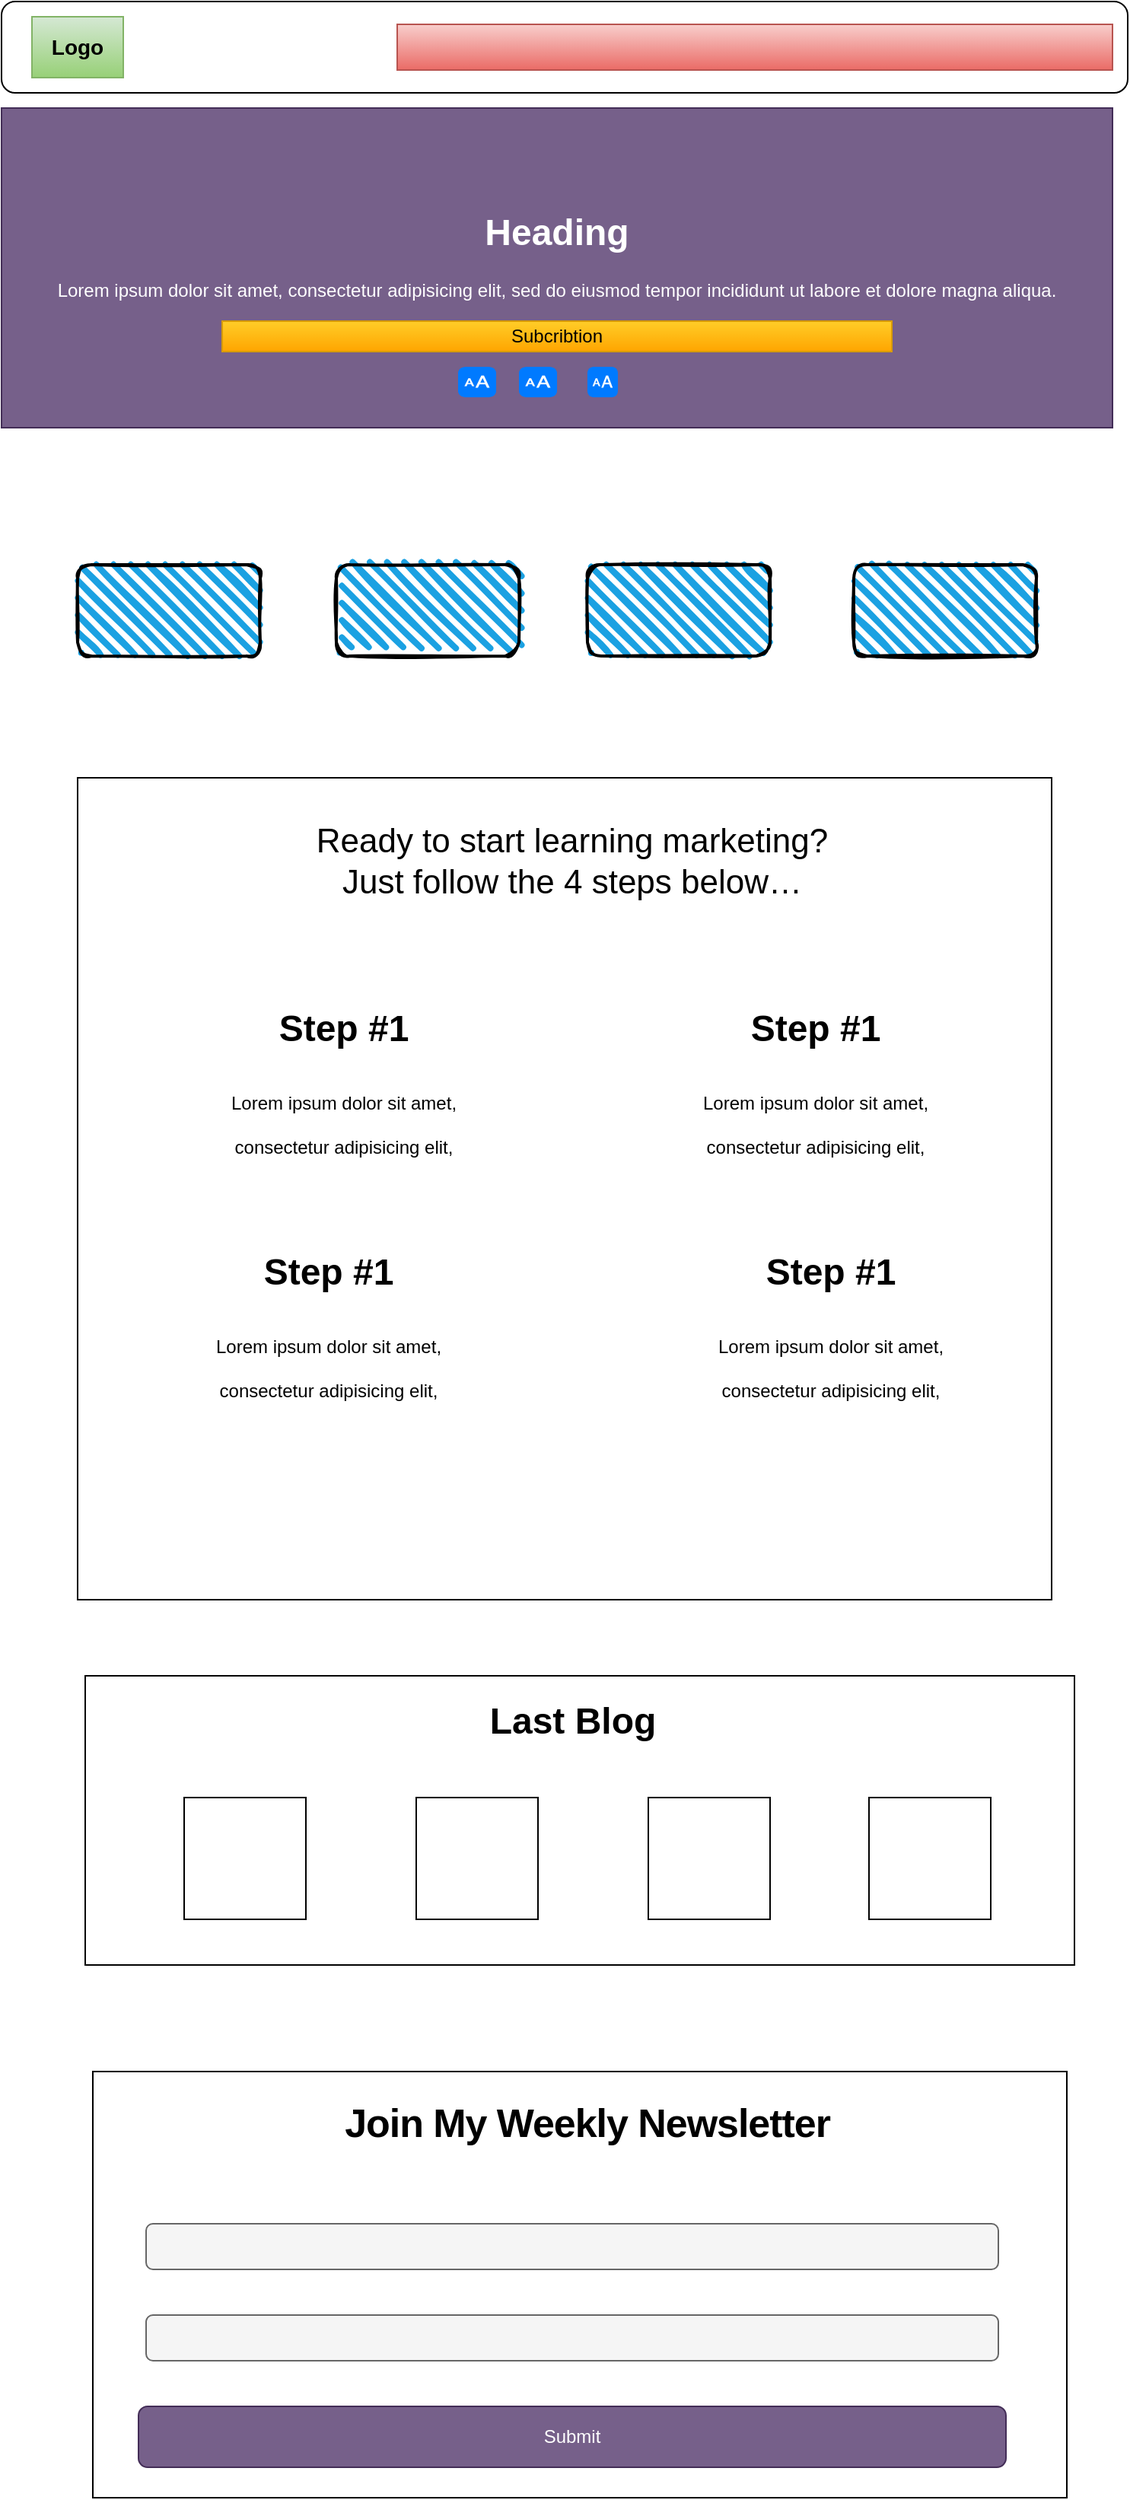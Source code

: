 <mxfile version="15.3.3" type="github"><diagram id="dROsLN-C-pgy_ikFZSet" name="Page-1"><mxGraphModel dx="1038" dy="547" grid="1" gridSize="10" guides="1" tooltips="1" connect="1" arrows="1" fold="1" page="1" pageScale="1" pageWidth="850" pageHeight="1100" math="0" shadow="0"><root><mxCell id="0"/><mxCell id="1" parent="0"/><mxCell id="Nnb845mlixSABpUVtGpi-1" value="Menu" style="rounded=1;whiteSpace=wrap;html=1;" parent="1" vertex="1"><mxGeometry x="60" y="40" width="740" height="60" as="geometry"/></mxCell><mxCell id="Nnb845mlixSABpUVtGpi-10" value="" style="rounded=1;whiteSpace=wrap;html=1;strokeWidth=2;fillWeight=4;hachureGap=8;hachureAngle=45;fillColor=#1ba1e2;sketch=1;" parent="1" vertex="1"><mxGeometry x="110" y="410" width="120" height="60" as="geometry"/></mxCell><mxCell id="Nnb845mlixSABpUVtGpi-18" value="&lt;h1&gt;Heading&lt;/h1&gt;&lt;p&gt;Lorem ipsum dolor sit amet, consectetur adipisicing elit, sed do eiusmod tempor incididunt ut labore et dolore magna aliqua.&lt;/p&gt;" style="text;html=1;strokeColor=#432D57;fillColor=#76608a;spacing=5;spacingTop=-20;whiteSpace=wrap;overflow=hidden;rounded=0;align=center;fontColor=#ffffff;verticalAlign=middle;" parent="1" vertex="1"><mxGeometry x="60" y="110" width="730" height="210" as="geometry"/></mxCell><mxCell id="Nnb845mlixSABpUVtGpi-19" value="&lt;b&gt;&lt;font style=&quot;font-size: 14px&quot;&gt;Logo&lt;/font&gt;&lt;/b&gt;" style="rounded=0;whiteSpace=wrap;html=1;align=center;gradientColor=#97d077;fillColor=#d5e8d4;strokeColor=#82b366;" parent="1" vertex="1"><mxGeometry x="80" y="50" width="60" height="40" as="geometry"/></mxCell><mxCell id="Nnb845mlixSABpUVtGpi-20" value="" style="rounded=0;whiteSpace=wrap;html=1;align=center;verticalAlign=middle;gradientColor=#ea6b66;fillColor=#f8cecc;strokeColor=#b85450;" parent="1" vertex="1"><mxGeometry x="320" y="55" width="470" height="30" as="geometry"/></mxCell><mxCell id="Nnb845mlixSABpUVtGpi-21" value="" style="rounded=1;whiteSpace=wrap;html=1;strokeWidth=2;fillWeight=4;hachureGap=8;hachureAngle=45;fillColor=#1ba1e2;sketch=1;" parent="1" vertex="1"><mxGeometry x="620" y="410" width="120" height="60" as="geometry"/></mxCell><mxCell id="Nnb845mlixSABpUVtGpi-22" value="" style="rounded=1;whiteSpace=wrap;html=1;strokeWidth=2;fillWeight=4;hachureGap=8;hachureAngle=45;fillColor=#1ba1e2;sketch=1;" parent="1" vertex="1"><mxGeometry x="445" y="410" width="120" height="60" as="geometry"/></mxCell><mxCell id="Nnb845mlixSABpUVtGpi-23" value="" style="rounded=1;whiteSpace=wrap;html=1;strokeWidth=2;fillWeight=4;hachureGap=8;hachureAngle=45;fillColor=#1ba1e2;sketch=1;" parent="1" vertex="1"><mxGeometry x="280" y="410" width="120" height="60" as="geometry"/></mxCell><mxCell id="Nnb845mlixSABpUVtGpi-27" value="Subcribtion" style="text;html=1;strokeColor=#d79b00;fillColor=#ffcd28;align=center;verticalAlign=middle;whiteSpace=wrap;rounded=0;gradientColor=#ffa500;" parent="1" vertex="1"><mxGeometry x="205" y="250" width="440" height="20" as="geometry"/></mxCell><mxCell id="Nnb845mlixSABpUVtGpi-28" value="" style="html=1;strokeWidth=1;shadow=0;dashed=0;shape=mxgraph.ios7.misc.text_size;fillColor=#007AFF;strokeColor=none;buttonText=;strokeColor2=#222222;fontColor=#222222;fontSize=8;verticalLabelPosition=bottom;verticalAlign=top;align=center;sketch=0;" parent="1" vertex="1"><mxGeometry x="360" y="280" width="25" height="20" as="geometry"/></mxCell><mxCell id="Nnb845mlixSABpUVtGpi-29" value="" style="html=1;strokeWidth=1;shadow=0;dashed=0;shape=mxgraph.ios7.misc.text_size;fillColor=#007AFF;strokeColor=none;buttonText=;strokeColor2=#222222;fontColor=#222222;fontSize=8;verticalLabelPosition=bottom;verticalAlign=top;align=center;sketch=0;" parent="1" vertex="1"><mxGeometry x="400" y="280" width="25" height="20" as="geometry"/></mxCell><mxCell id="Nnb845mlixSABpUVtGpi-30" value="" style="html=1;strokeWidth=1;shadow=0;dashed=0;shape=mxgraph.ios7.misc.text_size;fillColor=#007AFF;strokeColor=none;buttonText=;strokeColor2=#222222;fontColor=#222222;fontSize=8;verticalLabelPosition=bottom;verticalAlign=top;align=center;sketch=0;" parent="1" vertex="1"><mxGeometry x="445" y="280" width="20" height="20" as="geometry"/></mxCell><mxCell id="Nnb845mlixSABpUVtGpi-34" value="" style="rounded=0;whiteSpace=wrap;html=1;align=center;verticalAlign=middle;" parent="1" vertex="1"><mxGeometry x="110" y="550" width="640" height="540" as="geometry"/></mxCell><mxCell id="Nnb845mlixSABpUVtGpi-36" value="&lt;div style=&quot;font-size: 22px&quot;&gt;&lt;font style=&quot;font-size: 22px&quot;&gt;Ready to start learning marketing?&lt;/font&gt;&lt;/div&gt;&lt;div style=&quot;font-size: 22px&quot;&gt;&lt;font style=&quot;font-size: 22px&quot;&gt;Just follow the 4 steps below…&lt;/font&gt;&lt;/div&gt;" style="text;html=1;strokeColor=none;fillColor=none;align=center;verticalAlign=middle;whiteSpace=wrap;rounded=0;" parent="1" vertex="1"><mxGeometry x="150" y="580" width="570" height="50" as="geometry"/></mxCell><mxCell id="Nnb845mlixSABpUVtGpi-38" value="&lt;span style=&quot;font-size: 24px&quot;&gt;&lt;b&gt;Step #1&lt;/b&gt;&lt;/span&gt;&lt;h1&gt;&lt;span style=&quot;font-size: 12px ; font-weight: normal&quot;&gt;Lorem ipsum dolor sit amet, consectetur adipisicing elit,&lt;/span&gt;&lt;br&gt;&lt;/h1&gt;" style="text;html=1;strokeColor=none;fillColor=none;spacing=5;spacingTop=-20;whiteSpace=wrap;overflow=hidden;rounded=0;align=center;verticalAlign=middle;" parent="1" vertex="1"><mxGeometry x="190" y="710" width="190" height="120" as="geometry"/></mxCell><mxCell id="Nnb845mlixSABpUVtGpi-39" value="&lt;span style=&quot;font-size: 24px&quot;&gt;&lt;b&gt;Step #1&lt;/b&gt;&lt;/span&gt;&lt;h1&gt;&lt;span style=&quot;font-size: 12px ; font-weight: normal&quot;&gt;Lorem ipsum dolor sit amet, consectetur adipisicing elit,&lt;/span&gt;&lt;br&gt;&lt;/h1&gt;" style="text;html=1;strokeColor=none;fillColor=none;spacing=5;spacingTop=-20;whiteSpace=wrap;overflow=hidden;rounded=0;align=center;verticalAlign=middle;" parent="1" vertex="1"><mxGeometry x="500" y="710" width="190" height="120" as="geometry"/></mxCell><mxCell id="Nnb845mlixSABpUVtGpi-40" value="&lt;span style=&quot;font-size: 24px&quot;&gt;&lt;b&gt;Step #1&lt;/b&gt;&lt;/span&gt;&lt;h1&gt;&lt;span style=&quot;font-size: 12px ; font-weight: normal&quot;&gt;Lorem ipsum dolor sit amet, consectetur adipisicing elit,&lt;/span&gt;&lt;br&gt;&lt;/h1&gt;" style="text;html=1;strokeColor=none;fillColor=none;spacing=5;spacingTop=-20;whiteSpace=wrap;overflow=hidden;rounded=0;align=center;verticalAlign=middle;" parent="1" vertex="1"><mxGeometry x="180" y="870" width="190" height="120" as="geometry"/></mxCell><mxCell id="Nnb845mlixSABpUVtGpi-41" value="&lt;span style=&quot;font-size: 24px&quot;&gt;&lt;b&gt;Step #1&lt;/b&gt;&lt;/span&gt;&lt;h1&gt;&lt;span style=&quot;font-size: 12px ; font-weight: normal&quot;&gt;Lorem ipsum dolor sit amet, consectetur adipisicing elit,&lt;/span&gt;&lt;br&gt;&lt;/h1&gt;" style="text;html=1;strokeColor=none;fillColor=none;spacing=5;spacingTop=-20;whiteSpace=wrap;overflow=hidden;rounded=0;align=center;verticalAlign=middle;" parent="1" vertex="1"><mxGeometry x="510" y="870" width="190" height="120" as="geometry"/></mxCell><mxCell id="eW2xRldJq0Gkhzk0TydH-1" value="" style="rounded=0;whiteSpace=wrap;html=1;hachureGap=4;pointerEvents=0;" vertex="1" parent="1"><mxGeometry x="120" y="1400" width="640" height="280" as="geometry"/></mxCell><mxCell id="eW2xRldJq0Gkhzk0TydH-2" value="&lt;h2 class=&quot;&quot; style=&quot;margin: 1.2em 0px 0.86em ; vertical-align: baseline ; padding: 0px ; border: 0px ; font-family: &amp;#34;soleil&amp;#34; , &amp;#34;raleway&amp;#34; , sans-serif ; letter-spacing: -0.02em ; font-size: 26px ; line-height: 1.5 ; background-color: rgb(255 , 255 , 255)&quot;&gt;Join My Weekly Newsletter&lt;/h2&gt;" style="text;html=1;strokeColor=none;fillColor=none;align=center;verticalAlign=middle;whiteSpace=wrap;rounded=0;hachureGap=4;pointerEvents=0;" vertex="1" parent="1"><mxGeometry x="175" y="1420" width="540" height="20" as="geometry"/></mxCell><mxCell id="eW2xRldJq0Gkhzk0TydH-3" value="" style="rounded=1;whiteSpace=wrap;html=1;hachureGap=4;pointerEvents=0;fillColor=#f5f5f5;strokeColor=#666666;fontColor=#333333;" vertex="1" parent="1"><mxGeometry x="155" y="1500" width="560" height="30" as="geometry"/></mxCell><mxCell id="eW2xRldJq0Gkhzk0TydH-4" value="" style="rounded=1;whiteSpace=wrap;html=1;hachureGap=4;pointerEvents=0;fillColor=#76608a;strokeColor=#432D57;fontColor=#ffffff;" vertex="1" parent="1"><mxGeometry x="150" y="1620" width="570" height="40" as="geometry"/></mxCell><mxCell id="eW2xRldJq0Gkhzk0TydH-5" value="&lt;font color=&quot;#ffffff&quot;&gt;Submit&lt;/font&gt;" style="text;html=1;strokeColor=none;fillColor=none;align=center;verticalAlign=middle;whiteSpace=wrap;rounded=0;hachureGap=4;pointerEvents=0;" vertex="1" parent="1"><mxGeometry x="305" y="1630" width="260" height="20" as="geometry"/></mxCell><mxCell id="eW2xRldJq0Gkhzk0TydH-6" value="" style="rounded=1;whiteSpace=wrap;html=1;hachureGap=4;pointerEvents=0;fillColor=#f5f5f5;strokeColor=#666666;fontColor=#333333;" vertex="1" parent="1"><mxGeometry x="155" y="1560" width="560" height="30" as="geometry"/></mxCell><mxCell id="eW2xRldJq0Gkhzk0TydH-13" value="" style="rounded=0;whiteSpace=wrap;html=1;hachureGap=4;pointerEvents=0;" vertex="1" parent="1"><mxGeometry x="115" y="1140" width="650" height="190" as="geometry"/></mxCell><mxCell id="eW2xRldJq0Gkhzk0TydH-14" value="" style="whiteSpace=wrap;html=1;aspect=fixed;hachureGap=4;pointerEvents=0;" vertex="1" parent="1"><mxGeometry x="180" y="1220" width="80" height="80" as="geometry"/></mxCell><mxCell id="eW2xRldJq0Gkhzk0TydH-15" value="" style="whiteSpace=wrap;html=1;aspect=fixed;hachureGap=4;pointerEvents=0;" vertex="1" parent="1"><mxGeometry x="332.5" y="1220" width="80" height="80" as="geometry"/></mxCell><mxCell id="eW2xRldJq0Gkhzk0TydH-16" value="" style="whiteSpace=wrap;html=1;aspect=fixed;hachureGap=4;pointerEvents=0;" vertex="1" parent="1"><mxGeometry x="485" y="1220" width="80" height="80" as="geometry"/></mxCell><mxCell id="eW2xRldJq0Gkhzk0TydH-17" value="" style="whiteSpace=wrap;html=1;aspect=fixed;hachureGap=4;pointerEvents=0;" vertex="1" parent="1"><mxGeometry x="630" y="1220" width="80" height="80" as="geometry"/></mxCell><mxCell id="eW2xRldJq0Gkhzk0TydH-18" value="&lt;b&gt;&lt;font style=&quot;font-size: 24px&quot;&gt;Last Blog&lt;/font&gt;&lt;/b&gt;" style="text;html=1;strokeColor=none;fillColor=none;align=center;verticalAlign=middle;whiteSpace=wrap;rounded=0;hachureGap=4;pointerEvents=0;" vertex="1" parent="1"><mxGeometry x="342.5" y="1160" width="185" height="20" as="geometry"/></mxCell></root></mxGraphModel></diagram></mxfile>